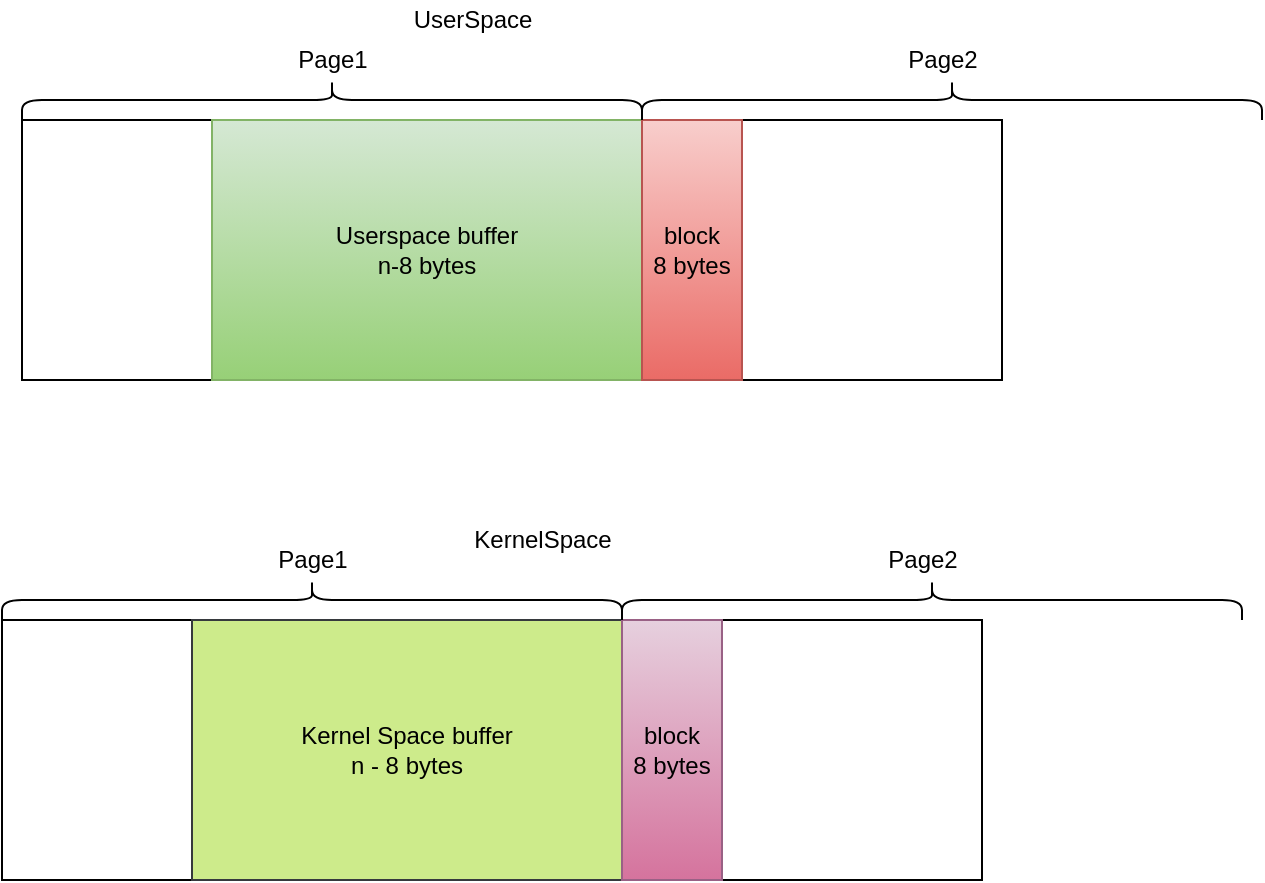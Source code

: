 <mxfile>
    <diagram id="MTFSIHyblfMkCZH_dF5I" name="Page-1">
        <mxGraphModel dx="820" dy="478" grid="1" gridSize="10" guides="1" tooltips="1" connect="1" arrows="1" fold="1" page="1" pageScale="1" pageWidth="827" pageHeight="1169" math="0" shadow="0">
            <root>
                <mxCell id="0"/>
                <mxCell id="1" parent="0"/>
                <mxCell id="2" value="" style="rounded=0;whiteSpace=wrap;html=1;" vertex="1" parent="1">
                    <mxGeometry x="50" y="150" width="310" height="130" as="geometry"/>
                </mxCell>
                <mxCell id="3" value="" style="rounded=0;whiteSpace=wrap;html=1;" vertex="1" parent="1">
                    <mxGeometry x="360" y="150" width="180" height="130" as="geometry"/>
                </mxCell>
                <mxCell id="4" value="Userspace buffer&lt;br&gt;n-8 bytes" style="rounded=0;whiteSpace=wrap;html=1;fillColor=#d5e8d4;strokeColor=#82b366;gradientColor=#97d077;" vertex="1" parent="1">
                    <mxGeometry x="145" y="150" width="215" height="130" as="geometry"/>
                </mxCell>
                <mxCell id="9" value="block&lt;br&gt;8 bytes" style="rounded=0;whiteSpace=wrap;html=1;fillColor=#f8cecc;gradientColor=#ea6b66;strokeColor=#b85450;" vertex="1" parent="1">
                    <mxGeometry x="360" y="150" width="50" height="130" as="geometry"/>
                </mxCell>
                <mxCell id="10" value="UserSpace" style="text;html=1;align=center;verticalAlign=middle;resizable=0;points=[];autosize=1;strokeColor=none;fillColor=none;" vertex="1" parent="1">
                    <mxGeometry x="240" y="90" width="70" height="20" as="geometry"/>
                </mxCell>
                <mxCell id="11" value="" style="rounded=0;whiteSpace=wrap;html=1;" vertex="1" parent="1">
                    <mxGeometry x="40" y="400" width="310" height="130" as="geometry"/>
                </mxCell>
                <mxCell id="12" value="" style="rounded=0;whiteSpace=wrap;html=1;" vertex="1" parent="1">
                    <mxGeometry x="350" y="400" width="180" height="130" as="geometry"/>
                </mxCell>
                <mxCell id="13" value="Kernel Space buffer&lt;br&gt;n - 8 bytes" style="rounded=0;whiteSpace=wrap;html=1;fillColor=#cdeb8b;strokeColor=#36393d;" vertex="1" parent="1">
                    <mxGeometry x="135" y="400" width="215" height="130" as="geometry"/>
                </mxCell>
                <mxCell id="14" value="block&lt;br&gt;8 bytes" style="rounded=0;whiteSpace=wrap;html=1;fillColor=#e6d0de;gradientColor=#d5739d;strokeColor=#996185;" vertex="1" parent="1">
                    <mxGeometry x="350" y="400" width="50" height="130" as="geometry"/>
                </mxCell>
                <mxCell id="15" value="KernelSpace" style="text;html=1;align=center;verticalAlign=middle;resizable=0;points=[];autosize=1;strokeColor=none;fillColor=none;" vertex="1" parent="1">
                    <mxGeometry x="270" y="350" width="80" height="20" as="geometry"/>
                </mxCell>
                <mxCell id="16" value="Page1" style="text;html=1;align=center;verticalAlign=middle;resizable=0;points=[];autosize=1;strokeColor=none;fillColor=none;" vertex="1" parent="1">
                    <mxGeometry x="180" y="110" width="50" height="20" as="geometry"/>
                </mxCell>
                <mxCell id="17" value="" style="shape=curlyBracket;whiteSpace=wrap;html=1;rounded=1;direction=south;" vertex="1" parent="1">
                    <mxGeometry x="50" y="130" width="310" height="20" as="geometry"/>
                </mxCell>
                <mxCell id="21" value="" style="shape=curlyBracket;whiteSpace=wrap;html=1;rounded=1;direction=south;" vertex="1" parent="1">
                    <mxGeometry x="360" y="130" width="310" height="20" as="geometry"/>
                </mxCell>
                <mxCell id="22" value="Page2" style="text;html=1;align=center;verticalAlign=middle;resizable=0;points=[];autosize=1;strokeColor=none;fillColor=none;" vertex="1" parent="1">
                    <mxGeometry x="485" y="110" width="50" height="20" as="geometry"/>
                </mxCell>
                <mxCell id="23" value="" style="shape=curlyBracket;whiteSpace=wrap;html=1;rounded=1;direction=south;" vertex="1" parent="1">
                    <mxGeometry x="40" y="380" width="310" height="20" as="geometry"/>
                </mxCell>
                <mxCell id="24" value="Page1" style="text;html=1;align=center;verticalAlign=middle;resizable=0;points=[];autosize=1;strokeColor=none;fillColor=none;" vertex="1" parent="1">
                    <mxGeometry x="170" y="360" width="50" height="20" as="geometry"/>
                </mxCell>
                <mxCell id="25" value="" style="shape=curlyBracket;whiteSpace=wrap;html=1;rounded=1;direction=south;" vertex="1" parent="1">
                    <mxGeometry x="350" y="380" width="310" height="20" as="geometry"/>
                </mxCell>
                <mxCell id="26" value="Page2" style="text;html=1;align=center;verticalAlign=middle;resizable=0;points=[];autosize=1;strokeColor=none;fillColor=none;" vertex="1" parent="1">
                    <mxGeometry x="475" y="360" width="50" height="20" as="geometry"/>
                </mxCell>
            </root>
        </mxGraphModel>
    </diagram>
</mxfile>